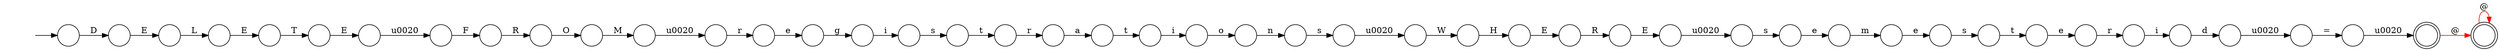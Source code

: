 digraph Automaton {
  rankdir = LR;
  0 [shape=circle,label=""];
  0 -> 12 [label="E"]
  1 [shape=circle,label=""];
  1 -> 24 [label="m"]
  2 [shape=circle,label=""];
  2 -> 10 [label="T"]
  3 [shape=circle,label=""];
  3 -> 46 [label="a"]
  4 [shape=circle,label=""];
  4 -> 6 [label="o"]
  5 [shape=circle,label=""];
  5 -> 37 [label="s"]
  6 [shape=circle,label=""];
  6 -> 20 [label="n"]
  7 [shape=circle,label=""];
  7 -> 17 [label="d"]
  8 [shape=circle,label=""];
  8 -> 7 [label="i"]
  9 [shape=circle,label=""];
  9 -> 2 [label="E"]
  10 [shape=circle,label=""];
  10 -> 45 [label="E"]
  11 [shape=circle,label=""];
  11 -> 29 [label="g"]
  12 [shape=circle,label=""];
  12 -> 18 [label="R"]
  13 [shape=circle,label=""];
  13 -> 35 [label="="]
  14 [shape=circle,label=""];
  14 -> 33 [label="s"]
  15 [shape=circle,label=""];
  15 -> 21 [label="R"]
  16 [shape=circle,label=""];
  16 -> 3 [label="r"]
  17 [shape=circle,label=""];
  17 -> 13 [label="\u0020"]
  18 [shape=circle,label=""];
  18 -> 23 [label="E"]
  19 [shape=circle,label=""];
  19 -> 0 [label="H"]
  20 [shape=circle,label=""];
  20 -> 31 [label="s"]
  21 [shape=circle,label=""];
  21 -> 27 [label="O"]
  22 [shape=circle,label=""];
  22 -> 41 [label="\u0020"]
  23 [shape=circle,label=""];
  23 -> 14 [label="\u0020"]
  24 [shape=circle,label=""];
  24 -> 39 [label="e"]
  25 [shape=circle,label=""];
  25 -> 11 [label="e"]
  26 [shape=doublecircle,label=""];
  26 -> 26 [label="@",color=red]
  27 [shape=circle,label=""];
  27 -> 22 [label="M"]
  28 [shape=circle,label=""];
  initial [shape=plaintext,label=""];
  initial -> 28
  28 -> 30 [label="D"]
  29 [shape=circle,label=""];
  29 -> 5 [label="i"]
  30 [shape=circle,label=""];
  30 -> 43 [label="E"]
  31 [shape=circle,label=""];
  31 -> 36 [label="\u0020"]
  32 [shape=circle,label=""];
  32 -> 4 [label="i"]
  33 [shape=circle,label=""];
  33 -> 1 [label="e"]
  34 [shape=doublecircle,label=""];
  34 -> 26 [label="@",color=red]
  35 [shape=circle,label=""];
  35 -> 34 [label="\u0020"]
  36 [shape=circle,label=""];
  36 -> 19 [label="W"]
  37 [shape=circle,label=""];
  37 -> 16 [label="t"]
  38 [shape=circle,label=""];
  38 -> 8 [label="r"]
  39 [shape=circle,label=""];
  39 -> 42 [label="s"]
  40 [shape=circle,label=""];
  40 -> 15 [label="F"]
  41 [shape=circle,label=""];
  41 -> 25 [label="r"]
  42 [shape=circle,label=""];
  42 -> 44 [label="t"]
  43 [shape=circle,label=""];
  43 -> 9 [label="L"]
  44 [shape=circle,label=""];
  44 -> 38 [label="e"]
  45 [shape=circle,label=""];
  45 -> 40 [label="\u0020"]
  46 [shape=circle,label=""];
  46 -> 32 [label="t"]
}
